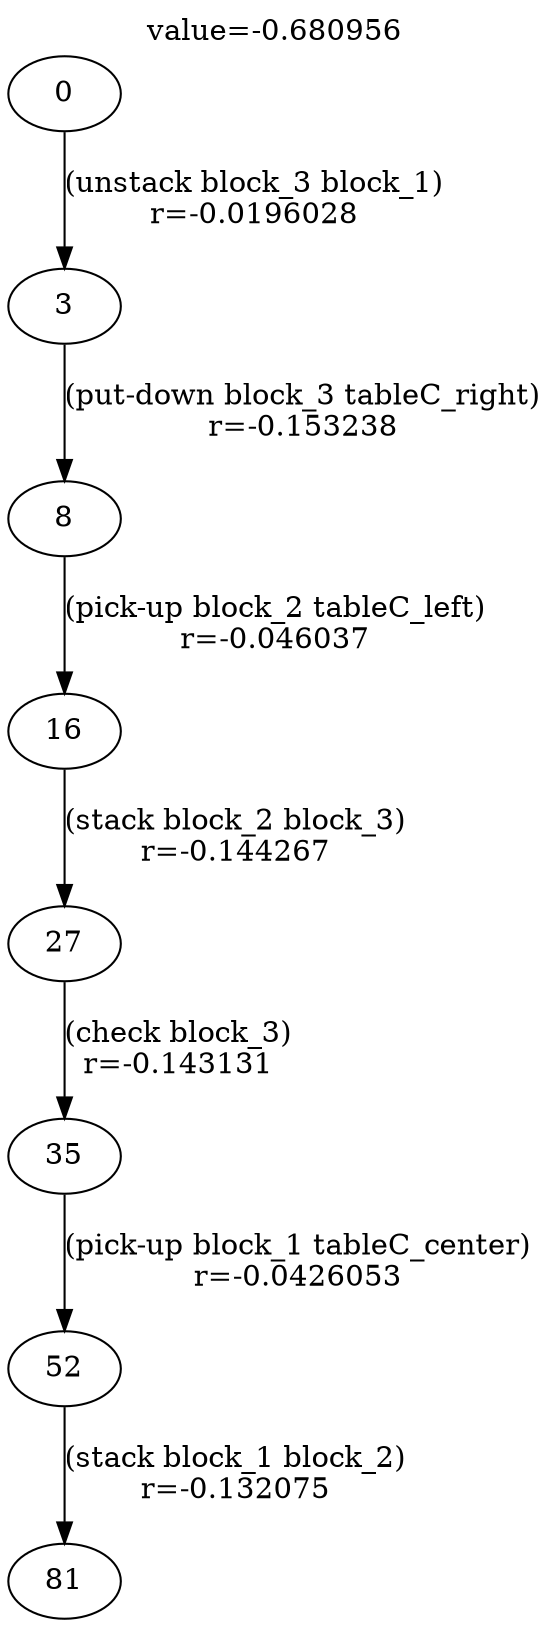 digraph g{
label="value=-0.680956"
labelloc=top
0->3 [ label="(unstack block_3 block_1)
r=-0.0196028" ];
3->8 [ label="(put-down block_3 tableC_right)
r=-0.153238" ];
8->16 [ label="(pick-up block_2 tableC_left)
r=-0.046037" ];
16->27 [ label="(stack block_2 block_3)
r=-0.144267" ];
27->35 [ label="(check block_3)
r=-0.143131" ];
35->52 [ label="(pick-up block_1 tableC_center)
r=-0.0426053" ];
52->81 [ label="(stack block_1 block_2)
r=-0.132075" ];
}
